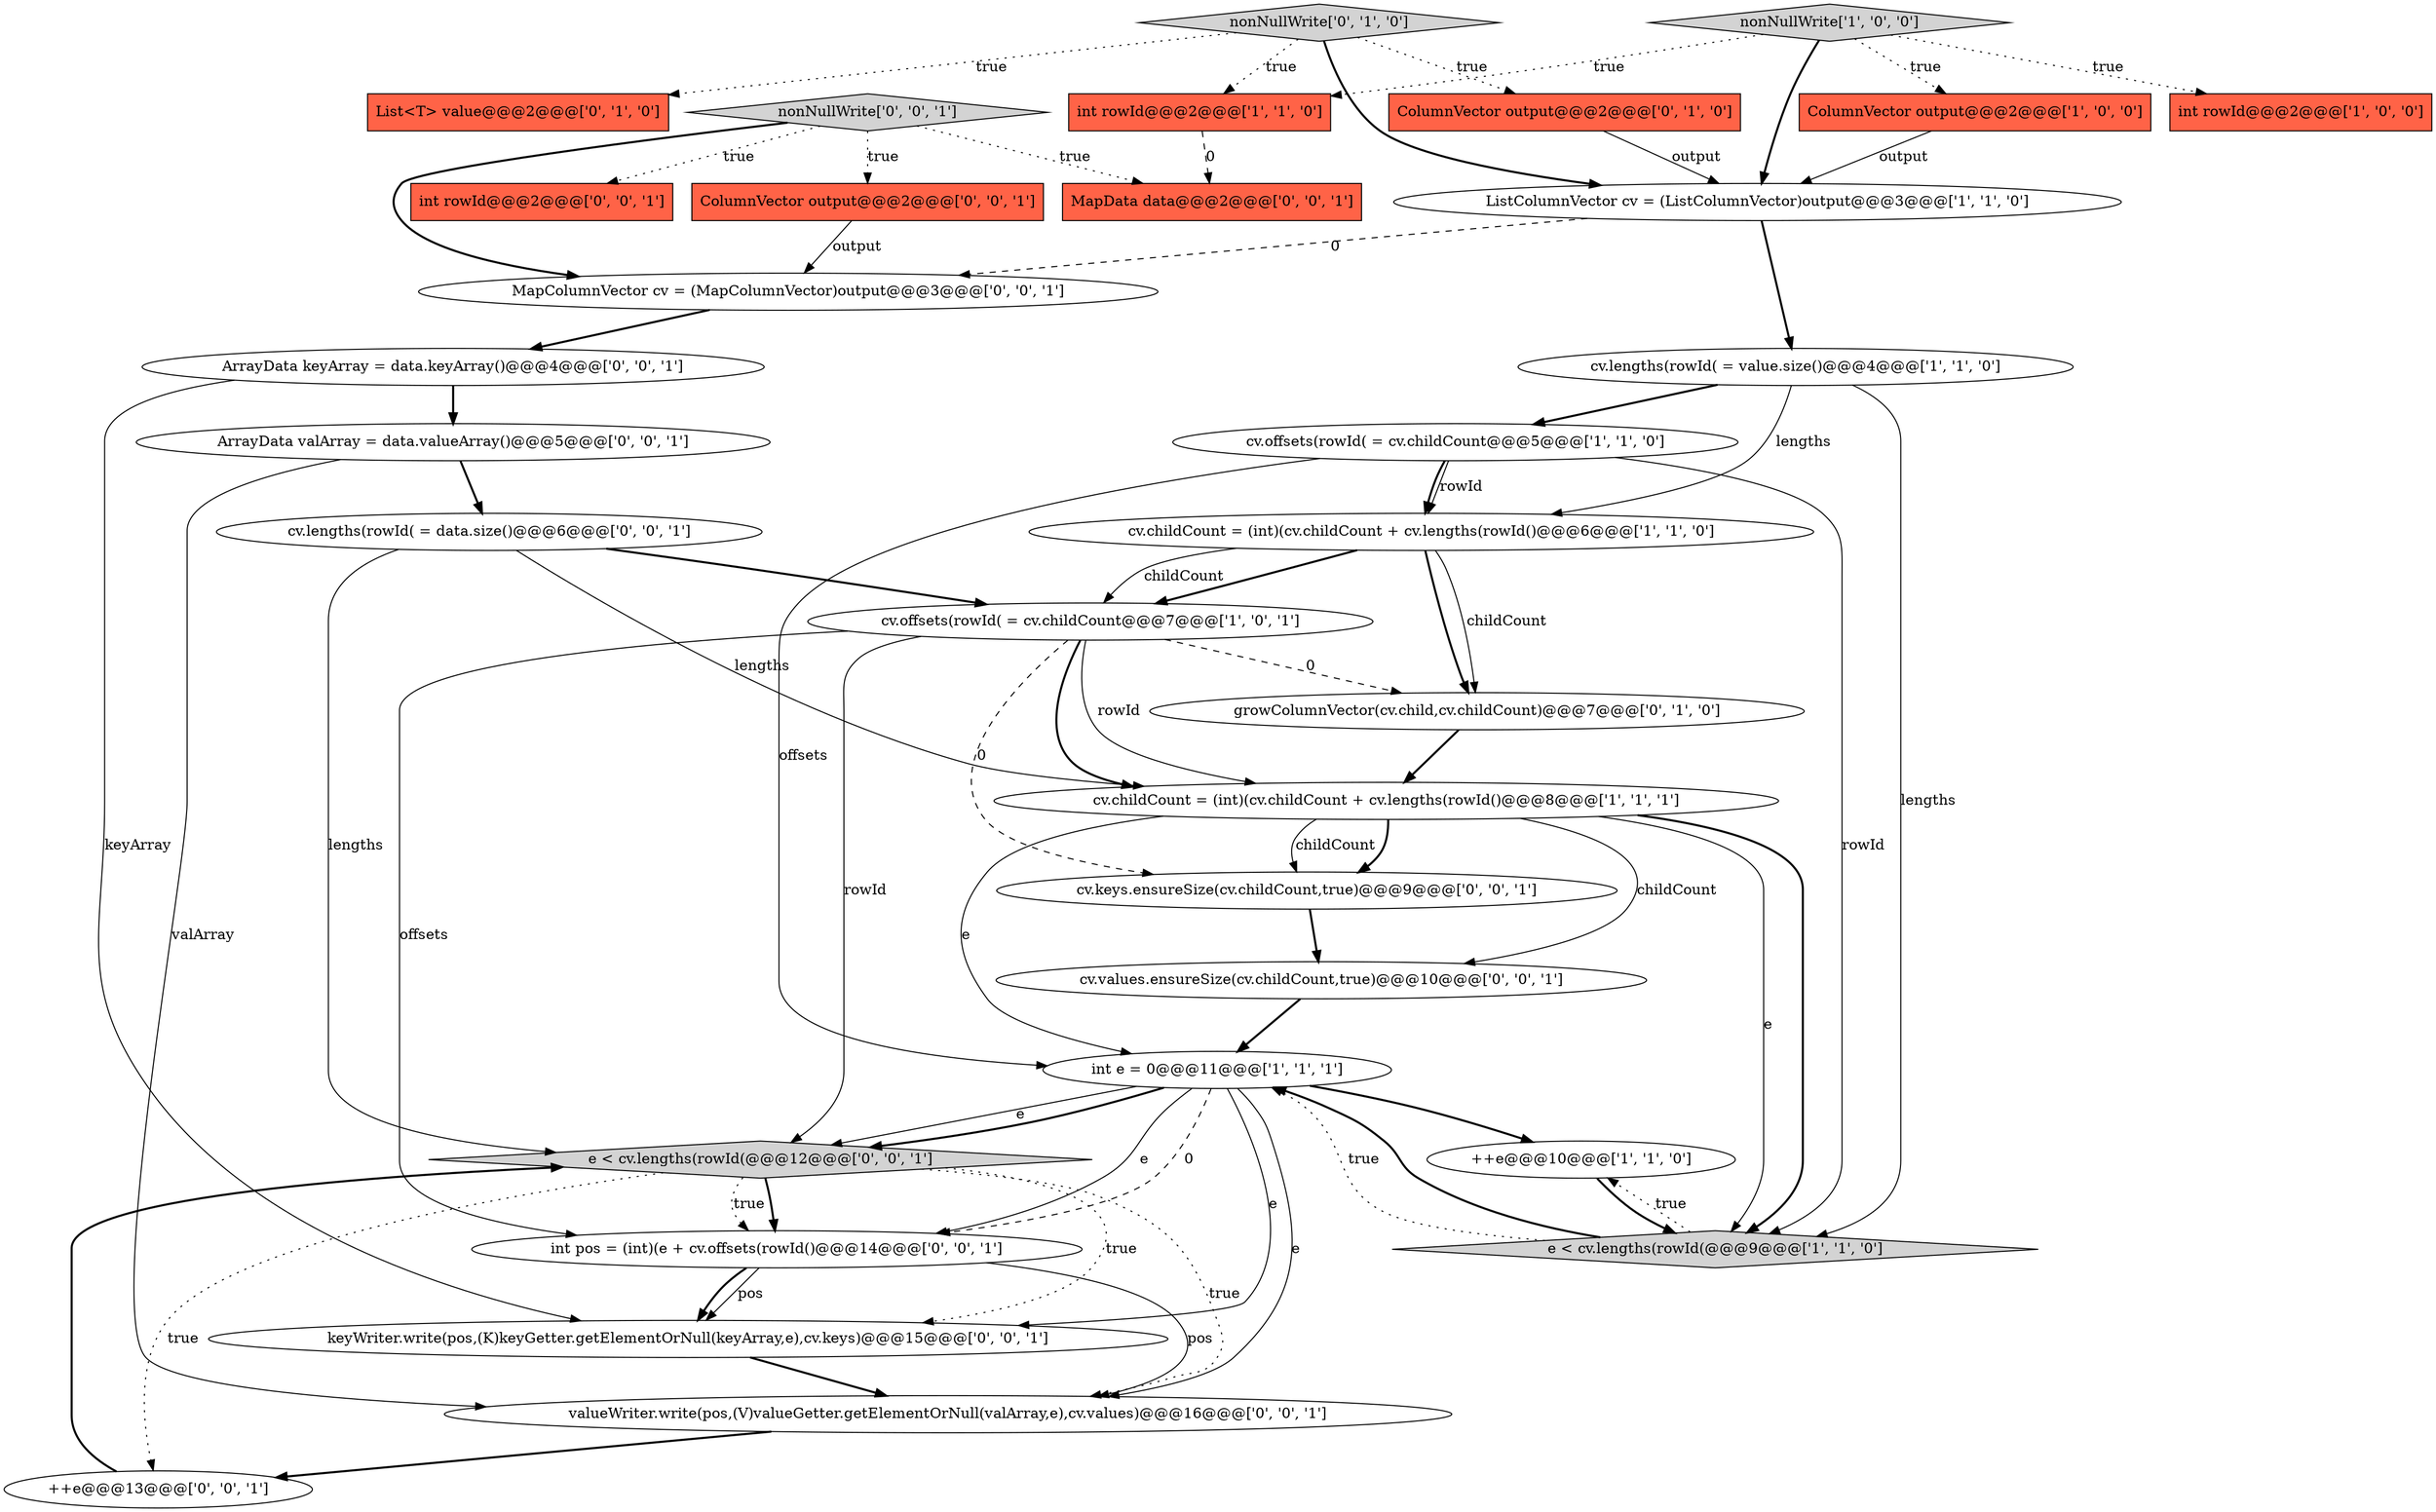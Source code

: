 digraph {
28 [style = filled, label = "MapColumnVector cv = (MapColumnVector)output@@@3@@@['0', '0', '1']", fillcolor = white, shape = ellipse image = "AAA0AAABBB3BBB"];
13 [style = filled, label = "nonNullWrite['0', '1', '0']", fillcolor = lightgray, shape = diamond image = "AAA0AAABBB2BBB"];
26 [style = filled, label = "ArrayData valArray = data.valueArray()@@@5@@@['0', '0', '1']", fillcolor = white, shape = ellipse image = "AAA0AAABBB3BBB"];
7 [style = filled, label = "cv.offsets(rowId( = cv.childCount@@@5@@@['1', '1', '0']", fillcolor = white, shape = ellipse image = "AAA0AAABBB1BBB"];
31 [style = filled, label = "e < cv.lengths(rowId(@@@12@@@['0', '0', '1']", fillcolor = lightgray, shape = diamond image = "AAA0AAABBB3BBB"];
22 [style = filled, label = "int rowId@@@2@@@['0', '0', '1']", fillcolor = tomato, shape = box image = "AAA0AAABBB3BBB"];
23 [style = filled, label = "keyWriter.write(pos,(K)keyGetter.getElementOrNull(keyArray,e),cv.keys)@@@15@@@['0', '0', '1']", fillcolor = white, shape = ellipse image = "AAA0AAABBB3BBB"];
15 [style = filled, label = "ColumnVector output@@@2@@@['0', '1', '0']", fillcolor = tomato, shape = box image = "AAA0AAABBB2BBB"];
6 [style = filled, label = "int e = 0@@@11@@@['1', '1', '1']", fillcolor = white, shape = ellipse image = "AAA0AAABBB1BBB"];
17 [style = filled, label = "ArrayData keyArray = data.keyArray()@@@4@@@['0', '0', '1']", fillcolor = white, shape = ellipse image = "AAA0AAABBB3BBB"];
16 [style = filled, label = "growColumnVector(cv.child,cv.childCount)@@@7@@@['0', '1', '0']", fillcolor = white, shape = ellipse image = "AAA1AAABBB2BBB"];
27 [style = filled, label = "MapData data@@@2@@@['0', '0', '1']", fillcolor = tomato, shape = box image = "AAA0AAABBB3BBB"];
11 [style = filled, label = "ListColumnVector cv = (ListColumnVector)output@@@3@@@['1', '1', '0']", fillcolor = white, shape = ellipse image = "AAA0AAABBB1BBB"];
24 [style = filled, label = "cv.lengths(rowId( = data.size()@@@6@@@['0', '0', '1']", fillcolor = white, shape = ellipse image = "AAA0AAABBB3BBB"];
14 [style = filled, label = "List<T> value@@@2@@@['0', '1', '0']", fillcolor = tomato, shape = box image = "AAA0AAABBB2BBB"];
0 [style = filled, label = "ColumnVector output@@@2@@@['1', '0', '0']", fillcolor = tomato, shape = box image = "AAA0AAABBB1BBB"];
21 [style = filled, label = "cv.keys.ensureSize(cv.childCount,true)@@@9@@@['0', '0', '1']", fillcolor = white, shape = ellipse image = "AAA0AAABBB3BBB"];
5 [style = filled, label = "e < cv.lengths(rowId(@@@9@@@['1', '1', '0']", fillcolor = lightgray, shape = diamond image = "AAA0AAABBB1BBB"];
3 [style = filled, label = "int rowId@@@2@@@['1', '1', '0']", fillcolor = tomato, shape = box image = "AAA0AAABBB1BBB"];
25 [style = filled, label = "valueWriter.write(pos,(V)valueGetter.getElementOrNull(valArray,e),cv.values)@@@16@@@['0', '0', '1']", fillcolor = white, shape = ellipse image = "AAA0AAABBB3BBB"];
12 [style = filled, label = "cv.lengths(rowId( = value.size()@@@4@@@['1', '1', '0']", fillcolor = white, shape = ellipse image = "AAA0AAABBB1BBB"];
10 [style = filled, label = "nonNullWrite['1', '0', '0']", fillcolor = lightgray, shape = diamond image = "AAA0AAABBB1BBB"];
1 [style = filled, label = "cv.childCount = (int)(cv.childCount + cv.lengths(rowId()@@@8@@@['1', '1', '1']", fillcolor = white, shape = ellipse image = "AAA0AAABBB1BBB"];
19 [style = filled, label = "ColumnVector output@@@2@@@['0', '0', '1']", fillcolor = tomato, shape = box image = "AAA0AAABBB3BBB"];
4 [style = filled, label = "cv.offsets(rowId( = cv.childCount@@@7@@@['1', '0', '1']", fillcolor = white, shape = ellipse image = "AAA0AAABBB1BBB"];
30 [style = filled, label = "cv.values.ensureSize(cv.childCount,true)@@@10@@@['0', '0', '1']", fillcolor = white, shape = ellipse image = "AAA0AAABBB3BBB"];
9 [style = filled, label = "cv.childCount = (int)(cv.childCount + cv.lengths(rowId()@@@6@@@['1', '1', '0']", fillcolor = white, shape = ellipse image = "AAA0AAABBB1BBB"];
29 [style = filled, label = "++e@@@13@@@['0', '0', '1']", fillcolor = white, shape = ellipse image = "AAA0AAABBB3BBB"];
8 [style = filled, label = "++e@@@10@@@['1', '1', '0']", fillcolor = white, shape = ellipse image = "AAA0AAABBB1BBB"];
18 [style = filled, label = "int pos = (int)(e + cv.offsets(rowId()@@@14@@@['0', '0', '1']", fillcolor = white, shape = ellipse image = "AAA0AAABBB3BBB"];
20 [style = filled, label = "nonNullWrite['0', '0', '1']", fillcolor = lightgray, shape = diamond image = "AAA0AAABBB3BBB"];
2 [style = filled, label = "int rowId@@@2@@@['1', '0', '0']", fillcolor = tomato, shape = box image = "AAA0AAABBB1BBB"];
1->6 [style = solid, label="e"];
5->8 [style = dotted, label="true"];
18->25 [style = solid, label="pos"];
10->2 [style = dotted, label="true"];
12->7 [style = bold, label=""];
26->24 [style = bold, label=""];
31->25 [style = dotted, label="true"];
6->18 [style = solid, label="e"];
7->6 [style = solid, label="offsets"];
1->5 [style = solid, label="e"];
17->26 [style = bold, label=""];
23->25 [style = bold, label=""];
11->12 [style = bold, label=""];
25->29 [style = bold, label=""];
8->5 [style = bold, label=""];
10->3 [style = dotted, label="true"];
20->27 [style = dotted, label="true"];
9->4 [style = bold, label=""];
6->18 [style = dashed, label="0"];
4->21 [style = dashed, label="0"];
9->4 [style = solid, label="childCount"];
7->9 [style = bold, label=""];
9->16 [style = bold, label=""];
19->28 [style = solid, label="output"];
6->31 [style = solid, label="e"];
24->4 [style = bold, label=""];
24->31 [style = solid, label="lengths"];
28->17 [style = bold, label=""];
1->21 [style = bold, label=""];
21->30 [style = bold, label=""];
4->16 [style = dashed, label="0"];
3->27 [style = dashed, label="0"];
31->18 [style = bold, label=""];
10->11 [style = bold, label=""];
1->21 [style = solid, label="childCount"];
24->1 [style = solid, label="lengths"];
10->0 [style = dotted, label="true"];
18->23 [style = bold, label=""];
6->8 [style = bold, label=""];
4->1 [style = bold, label=""];
17->23 [style = solid, label="keyArray"];
7->5 [style = solid, label="rowId"];
5->6 [style = dotted, label="true"];
26->25 [style = solid, label="valArray"];
13->11 [style = bold, label=""];
4->31 [style = solid, label="rowId"];
16->1 [style = bold, label=""];
6->31 [style = bold, label=""];
30->6 [style = bold, label=""];
9->16 [style = solid, label="childCount"];
1->30 [style = solid, label="childCount"];
29->31 [style = bold, label=""];
15->11 [style = solid, label="output"];
20->22 [style = dotted, label="true"];
13->3 [style = dotted, label="true"];
20->28 [style = bold, label=""];
31->29 [style = dotted, label="true"];
4->1 [style = solid, label="rowId"];
13->15 [style = dotted, label="true"];
31->18 [style = dotted, label="true"];
20->19 [style = dotted, label="true"];
18->23 [style = solid, label="pos"];
12->5 [style = solid, label="lengths"];
12->9 [style = solid, label="lengths"];
13->14 [style = dotted, label="true"];
31->23 [style = dotted, label="true"];
7->9 [style = solid, label="rowId"];
11->28 [style = dashed, label="0"];
0->11 [style = solid, label="output"];
5->6 [style = bold, label=""];
6->23 [style = solid, label="e"];
4->18 [style = solid, label="offsets"];
6->25 [style = solid, label="e"];
1->5 [style = bold, label=""];
}
